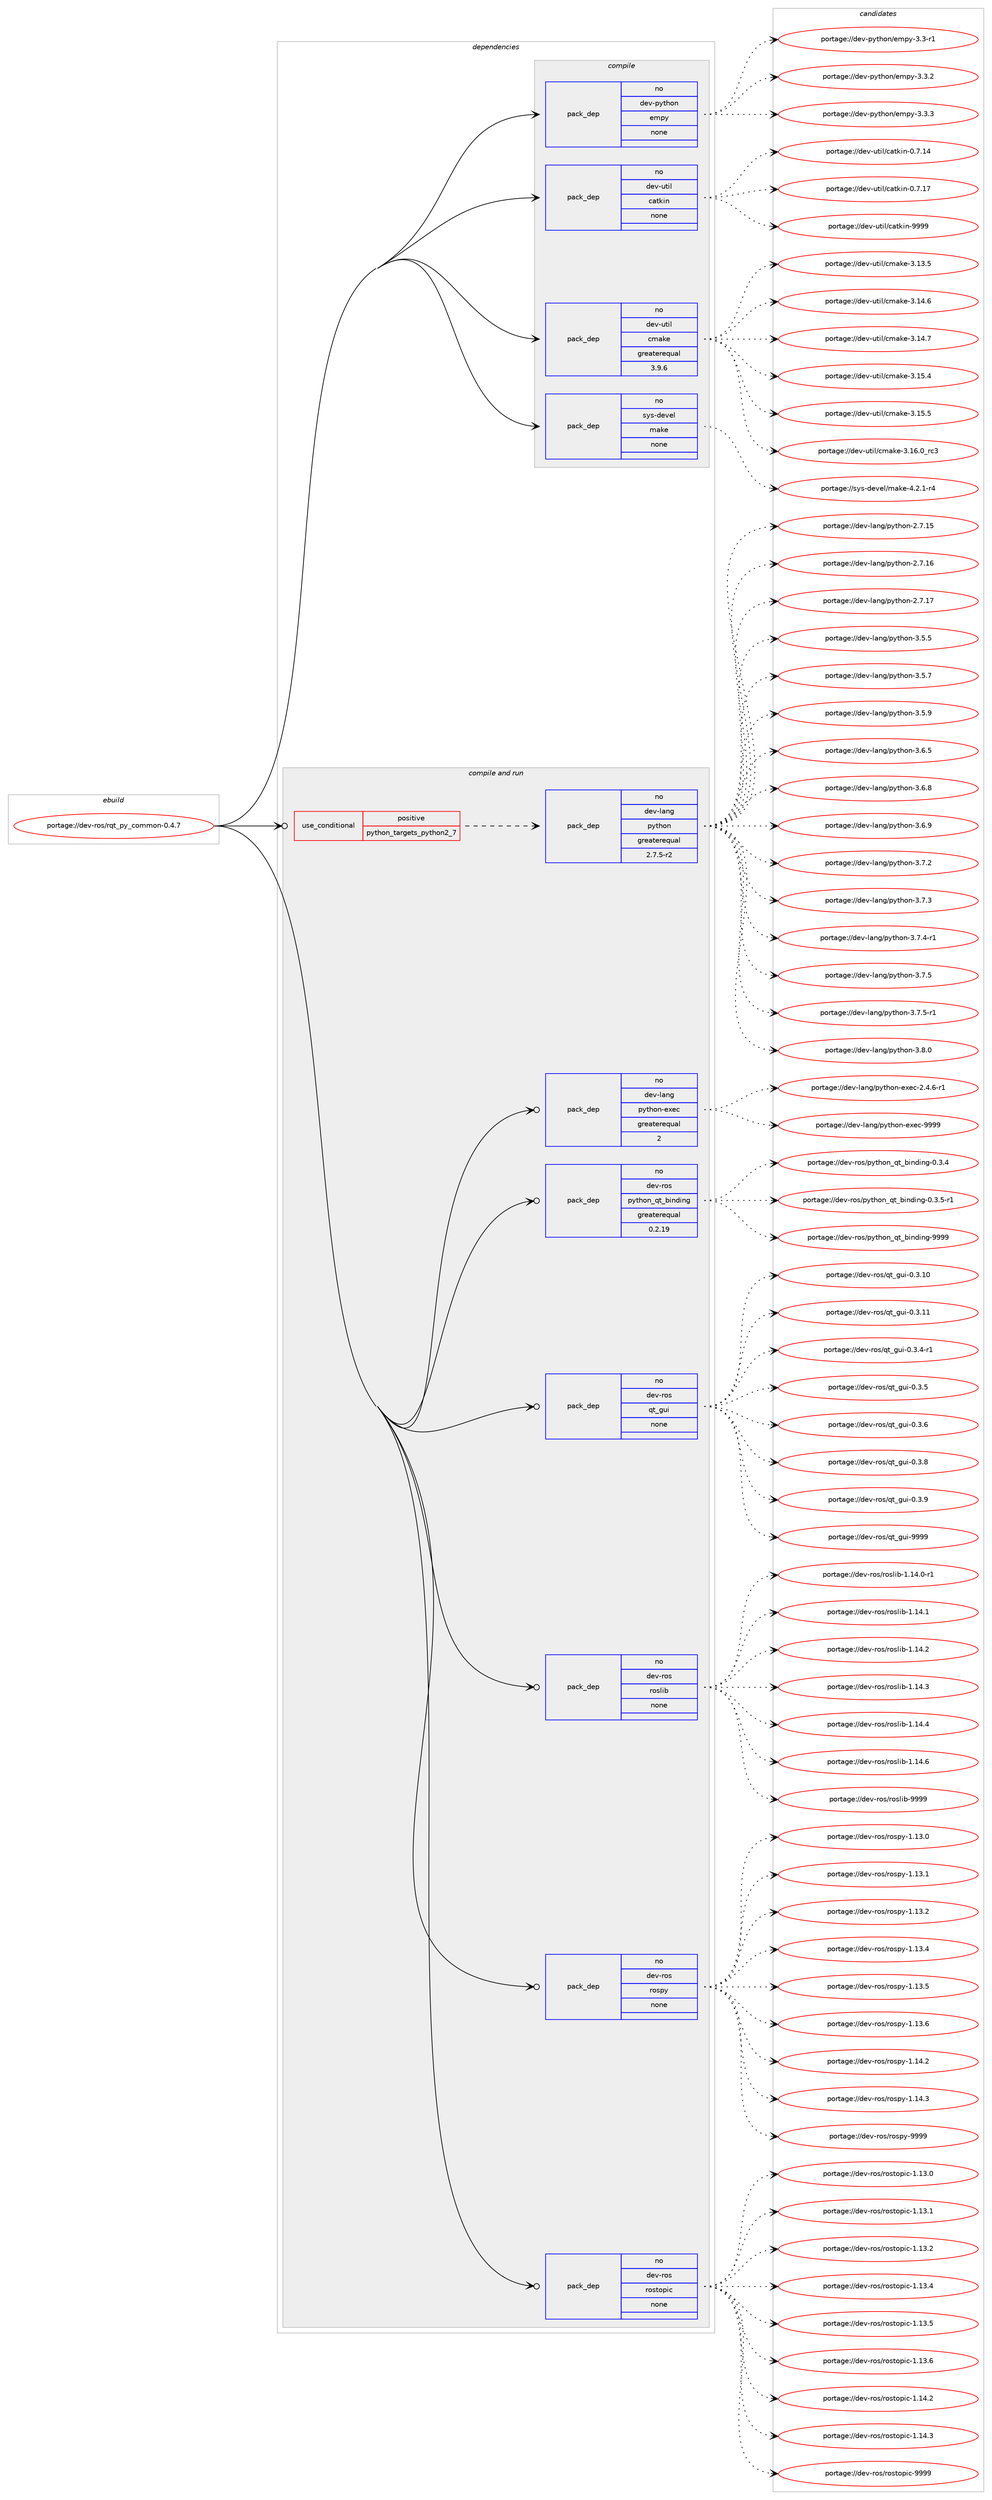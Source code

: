digraph prolog {

# *************
# Graph options
# *************

newrank=true;
concentrate=true;
compound=true;
graph [rankdir=LR,fontname=Helvetica,fontsize=10,ranksep=1.5];#, ranksep=2.5, nodesep=0.2];
edge  [arrowhead=vee];
node  [fontname=Helvetica,fontsize=10];

# **********
# The ebuild
# **********

subgraph cluster_leftcol {
color=gray;
rank=same;
label=<<i>ebuild</i>>;
id [label="portage://dev-ros/rqt_py_common-0.4.7", color=red, width=4, href="../dev-ros/rqt_py_common-0.4.7.svg"];
}

# ****************
# The dependencies
# ****************

subgraph cluster_midcol {
color=gray;
label=<<i>dependencies</i>>;
subgraph cluster_compile {
fillcolor="#eeeeee";
style=filled;
label=<<i>compile</i>>;
subgraph pack152868 {
dependency200904 [label=<<TABLE BORDER="0" CELLBORDER="1" CELLSPACING="0" CELLPADDING="4" WIDTH="220"><TR><TD ROWSPAN="6" CELLPADDING="30">pack_dep</TD></TR><TR><TD WIDTH="110">no</TD></TR><TR><TD>dev-python</TD></TR><TR><TD>empy</TD></TR><TR><TD>none</TD></TR><TR><TD></TD></TR></TABLE>>, shape=none, color=blue];
}
id:e -> dependency200904:w [weight=20,style="solid",arrowhead="vee"];
subgraph pack152869 {
dependency200905 [label=<<TABLE BORDER="0" CELLBORDER="1" CELLSPACING="0" CELLPADDING="4" WIDTH="220"><TR><TD ROWSPAN="6" CELLPADDING="30">pack_dep</TD></TR><TR><TD WIDTH="110">no</TD></TR><TR><TD>dev-util</TD></TR><TR><TD>catkin</TD></TR><TR><TD>none</TD></TR><TR><TD></TD></TR></TABLE>>, shape=none, color=blue];
}
id:e -> dependency200905:w [weight=20,style="solid",arrowhead="vee"];
subgraph pack152870 {
dependency200906 [label=<<TABLE BORDER="0" CELLBORDER="1" CELLSPACING="0" CELLPADDING="4" WIDTH="220"><TR><TD ROWSPAN="6" CELLPADDING="30">pack_dep</TD></TR><TR><TD WIDTH="110">no</TD></TR><TR><TD>dev-util</TD></TR><TR><TD>cmake</TD></TR><TR><TD>greaterequal</TD></TR><TR><TD>3.9.6</TD></TR></TABLE>>, shape=none, color=blue];
}
id:e -> dependency200906:w [weight=20,style="solid",arrowhead="vee"];
subgraph pack152871 {
dependency200907 [label=<<TABLE BORDER="0" CELLBORDER="1" CELLSPACING="0" CELLPADDING="4" WIDTH="220"><TR><TD ROWSPAN="6" CELLPADDING="30">pack_dep</TD></TR><TR><TD WIDTH="110">no</TD></TR><TR><TD>sys-devel</TD></TR><TR><TD>make</TD></TR><TR><TD>none</TD></TR><TR><TD></TD></TR></TABLE>>, shape=none, color=blue];
}
id:e -> dependency200907:w [weight=20,style="solid",arrowhead="vee"];
}
subgraph cluster_compileandrun {
fillcolor="#eeeeee";
style=filled;
label=<<i>compile and run</i>>;
subgraph cond44610 {
dependency200908 [label=<<TABLE BORDER="0" CELLBORDER="1" CELLSPACING="0" CELLPADDING="4"><TR><TD ROWSPAN="3" CELLPADDING="10">use_conditional</TD></TR><TR><TD>positive</TD></TR><TR><TD>python_targets_python2_7</TD></TR></TABLE>>, shape=none, color=red];
subgraph pack152872 {
dependency200909 [label=<<TABLE BORDER="0" CELLBORDER="1" CELLSPACING="0" CELLPADDING="4" WIDTH="220"><TR><TD ROWSPAN="6" CELLPADDING="30">pack_dep</TD></TR><TR><TD WIDTH="110">no</TD></TR><TR><TD>dev-lang</TD></TR><TR><TD>python</TD></TR><TR><TD>greaterequal</TD></TR><TR><TD>2.7.5-r2</TD></TR></TABLE>>, shape=none, color=blue];
}
dependency200908:e -> dependency200909:w [weight=20,style="dashed",arrowhead="vee"];
}
id:e -> dependency200908:w [weight=20,style="solid",arrowhead="odotvee"];
subgraph pack152873 {
dependency200910 [label=<<TABLE BORDER="0" CELLBORDER="1" CELLSPACING="0" CELLPADDING="4" WIDTH="220"><TR><TD ROWSPAN="6" CELLPADDING="30">pack_dep</TD></TR><TR><TD WIDTH="110">no</TD></TR><TR><TD>dev-lang</TD></TR><TR><TD>python-exec</TD></TR><TR><TD>greaterequal</TD></TR><TR><TD>2</TD></TR></TABLE>>, shape=none, color=blue];
}
id:e -> dependency200910:w [weight=20,style="solid",arrowhead="odotvee"];
subgraph pack152874 {
dependency200911 [label=<<TABLE BORDER="0" CELLBORDER="1" CELLSPACING="0" CELLPADDING="4" WIDTH="220"><TR><TD ROWSPAN="6" CELLPADDING="30">pack_dep</TD></TR><TR><TD WIDTH="110">no</TD></TR><TR><TD>dev-ros</TD></TR><TR><TD>python_qt_binding</TD></TR><TR><TD>greaterequal</TD></TR><TR><TD>0.2.19</TD></TR></TABLE>>, shape=none, color=blue];
}
id:e -> dependency200911:w [weight=20,style="solid",arrowhead="odotvee"];
subgraph pack152875 {
dependency200912 [label=<<TABLE BORDER="0" CELLBORDER="1" CELLSPACING="0" CELLPADDING="4" WIDTH="220"><TR><TD ROWSPAN="6" CELLPADDING="30">pack_dep</TD></TR><TR><TD WIDTH="110">no</TD></TR><TR><TD>dev-ros</TD></TR><TR><TD>qt_gui</TD></TR><TR><TD>none</TD></TR><TR><TD></TD></TR></TABLE>>, shape=none, color=blue];
}
id:e -> dependency200912:w [weight=20,style="solid",arrowhead="odotvee"];
subgraph pack152876 {
dependency200913 [label=<<TABLE BORDER="0" CELLBORDER="1" CELLSPACING="0" CELLPADDING="4" WIDTH="220"><TR><TD ROWSPAN="6" CELLPADDING="30">pack_dep</TD></TR><TR><TD WIDTH="110">no</TD></TR><TR><TD>dev-ros</TD></TR><TR><TD>roslib</TD></TR><TR><TD>none</TD></TR><TR><TD></TD></TR></TABLE>>, shape=none, color=blue];
}
id:e -> dependency200913:w [weight=20,style="solid",arrowhead="odotvee"];
subgraph pack152877 {
dependency200914 [label=<<TABLE BORDER="0" CELLBORDER="1" CELLSPACING="0" CELLPADDING="4" WIDTH="220"><TR><TD ROWSPAN="6" CELLPADDING="30">pack_dep</TD></TR><TR><TD WIDTH="110">no</TD></TR><TR><TD>dev-ros</TD></TR><TR><TD>rospy</TD></TR><TR><TD>none</TD></TR><TR><TD></TD></TR></TABLE>>, shape=none, color=blue];
}
id:e -> dependency200914:w [weight=20,style="solid",arrowhead="odotvee"];
subgraph pack152878 {
dependency200915 [label=<<TABLE BORDER="0" CELLBORDER="1" CELLSPACING="0" CELLPADDING="4" WIDTH="220"><TR><TD ROWSPAN="6" CELLPADDING="30">pack_dep</TD></TR><TR><TD WIDTH="110">no</TD></TR><TR><TD>dev-ros</TD></TR><TR><TD>rostopic</TD></TR><TR><TD>none</TD></TR><TR><TD></TD></TR></TABLE>>, shape=none, color=blue];
}
id:e -> dependency200915:w [weight=20,style="solid",arrowhead="odotvee"];
}
subgraph cluster_run {
fillcolor="#eeeeee";
style=filled;
label=<<i>run</i>>;
}
}

# **************
# The candidates
# **************

subgraph cluster_choices {
rank=same;
color=gray;
label=<<i>candidates</i>>;

subgraph choice152868 {
color=black;
nodesep=1;
choiceportage1001011184511212111610411111047101109112121455146514511449 [label="portage://dev-python/empy-3.3-r1", color=red, width=4,href="../dev-python/empy-3.3-r1.svg"];
choiceportage1001011184511212111610411111047101109112121455146514650 [label="portage://dev-python/empy-3.3.2", color=red, width=4,href="../dev-python/empy-3.3.2.svg"];
choiceportage1001011184511212111610411111047101109112121455146514651 [label="portage://dev-python/empy-3.3.3", color=red, width=4,href="../dev-python/empy-3.3.3.svg"];
dependency200904:e -> choiceportage1001011184511212111610411111047101109112121455146514511449:w [style=dotted,weight="100"];
dependency200904:e -> choiceportage1001011184511212111610411111047101109112121455146514650:w [style=dotted,weight="100"];
dependency200904:e -> choiceportage1001011184511212111610411111047101109112121455146514651:w [style=dotted,weight="100"];
}
subgraph choice152869 {
color=black;
nodesep=1;
choiceportage1001011184511711610510847999711610710511045484655464952 [label="portage://dev-util/catkin-0.7.14", color=red, width=4,href="../dev-util/catkin-0.7.14.svg"];
choiceportage1001011184511711610510847999711610710511045484655464955 [label="portage://dev-util/catkin-0.7.17", color=red, width=4,href="../dev-util/catkin-0.7.17.svg"];
choiceportage100101118451171161051084799971161071051104557575757 [label="portage://dev-util/catkin-9999", color=red, width=4,href="../dev-util/catkin-9999.svg"];
dependency200905:e -> choiceportage1001011184511711610510847999711610710511045484655464952:w [style=dotted,weight="100"];
dependency200905:e -> choiceportage1001011184511711610510847999711610710511045484655464955:w [style=dotted,weight="100"];
dependency200905:e -> choiceportage100101118451171161051084799971161071051104557575757:w [style=dotted,weight="100"];
}
subgraph choice152870 {
color=black;
nodesep=1;
choiceportage1001011184511711610510847991099710710145514649514653 [label="portage://dev-util/cmake-3.13.5", color=red, width=4,href="../dev-util/cmake-3.13.5.svg"];
choiceportage1001011184511711610510847991099710710145514649524654 [label="portage://dev-util/cmake-3.14.6", color=red, width=4,href="../dev-util/cmake-3.14.6.svg"];
choiceportage1001011184511711610510847991099710710145514649524655 [label="portage://dev-util/cmake-3.14.7", color=red, width=4,href="../dev-util/cmake-3.14.7.svg"];
choiceportage1001011184511711610510847991099710710145514649534652 [label="portage://dev-util/cmake-3.15.4", color=red, width=4,href="../dev-util/cmake-3.15.4.svg"];
choiceportage1001011184511711610510847991099710710145514649534653 [label="portage://dev-util/cmake-3.15.5", color=red, width=4,href="../dev-util/cmake-3.15.5.svg"];
choiceportage1001011184511711610510847991099710710145514649544648951149951 [label="portage://dev-util/cmake-3.16.0_rc3", color=red, width=4,href="../dev-util/cmake-3.16.0_rc3.svg"];
dependency200906:e -> choiceportage1001011184511711610510847991099710710145514649514653:w [style=dotted,weight="100"];
dependency200906:e -> choiceportage1001011184511711610510847991099710710145514649524654:w [style=dotted,weight="100"];
dependency200906:e -> choiceportage1001011184511711610510847991099710710145514649524655:w [style=dotted,weight="100"];
dependency200906:e -> choiceportage1001011184511711610510847991099710710145514649534652:w [style=dotted,weight="100"];
dependency200906:e -> choiceportage1001011184511711610510847991099710710145514649534653:w [style=dotted,weight="100"];
dependency200906:e -> choiceportage1001011184511711610510847991099710710145514649544648951149951:w [style=dotted,weight="100"];
}
subgraph choice152871 {
color=black;
nodesep=1;
choiceportage1151211154510010111810110847109971071014552465046494511452 [label="portage://sys-devel/make-4.2.1-r4", color=red, width=4,href="../sys-devel/make-4.2.1-r4.svg"];
dependency200907:e -> choiceportage1151211154510010111810110847109971071014552465046494511452:w [style=dotted,weight="100"];
}
subgraph choice152872 {
color=black;
nodesep=1;
choiceportage10010111845108971101034711212111610411111045504655464953 [label="portage://dev-lang/python-2.7.15", color=red, width=4,href="../dev-lang/python-2.7.15.svg"];
choiceportage10010111845108971101034711212111610411111045504655464954 [label="portage://dev-lang/python-2.7.16", color=red, width=4,href="../dev-lang/python-2.7.16.svg"];
choiceportage10010111845108971101034711212111610411111045504655464955 [label="portage://dev-lang/python-2.7.17", color=red, width=4,href="../dev-lang/python-2.7.17.svg"];
choiceportage100101118451089711010347112121116104111110455146534653 [label="portage://dev-lang/python-3.5.5", color=red, width=4,href="../dev-lang/python-3.5.5.svg"];
choiceportage100101118451089711010347112121116104111110455146534655 [label="portage://dev-lang/python-3.5.7", color=red, width=4,href="../dev-lang/python-3.5.7.svg"];
choiceportage100101118451089711010347112121116104111110455146534657 [label="portage://dev-lang/python-3.5.9", color=red, width=4,href="../dev-lang/python-3.5.9.svg"];
choiceportage100101118451089711010347112121116104111110455146544653 [label="portage://dev-lang/python-3.6.5", color=red, width=4,href="../dev-lang/python-3.6.5.svg"];
choiceportage100101118451089711010347112121116104111110455146544656 [label="portage://dev-lang/python-3.6.8", color=red, width=4,href="../dev-lang/python-3.6.8.svg"];
choiceportage100101118451089711010347112121116104111110455146544657 [label="portage://dev-lang/python-3.6.9", color=red, width=4,href="../dev-lang/python-3.6.9.svg"];
choiceportage100101118451089711010347112121116104111110455146554650 [label="portage://dev-lang/python-3.7.2", color=red, width=4,href="../dev-lang/python-3.7.2.svg"];
choiceportage100101118451089711010347112121116104111110455146554651 [label="portage://dev-lang/python-3.7.3", color=red, width=4,href="../dev-lang/python-3.7.3.svg"];
choiceportage1001011184510897110103471121211161041111104551465546524511449 [label="portage://dev-lang/python-3.7.4-r1", color=red, width=4,href="../dev-lang/python-3.7.4-r1.svg"];
choiceportage100101118451089711010347112121116104111110455146554653 [label="portage://dev-lang/python-3.7.5", color=red, width=4,href="../dev-lang/python-3.7.5.svg"];
choiceportage1001011184510897110103471121211161041111104551465546534511449 [label="portage://dev-lang/python-3.7.5-r1", color=red, width=4,href="../dev-lang/python-3.7.5-r1.svg"];
choiceportage100101118451089711010347112121116104111110455146564648 [label="portage://dev-lang/python-3.8.0", color=red, width=4,href="../dev-lang/python-3.8.0.svg"];
dependency200909:e -> choiceportage10010111845108971101034711212111610411111045504655464953:w [style=dotted,weight="100"];
dependency200909:e -> choiceportage10010111845108971101034711212111610411111045504655464954:w [style=dotted,weight="100"];
dependency200909:e -> choiceportage10010111845108971101034711212111610411111045504655464955:w [style=dotted,weight="100"];
dependency200909:e -> choiceportage100101118451089711010347112121116104111110455146534653:w [style=dotted,weight="100"];
dependency200909:e -> choiceportage100101118451089711010347112121116104111110455146534655:w [style=dotted,weight="100"];
dependency200909:e -> choiceportage100101118451089711010347112121116104111110455146534657:w [style=dotted,weight="100"];
dependency200909:e -> choiceportage100101118451089711010347112121116104111110455146544653:w [style=dotted,weight="100"];
dependency200909:e -> choiceportage100101118451089711010347112121116104111110455146544656:w [style=dotted,weight="100"];
dependency200909:e -> choiceportage100101118451089711010347112121116104111110455146544657:w [style=dotted,weight="100"];
dependency200909:e -> choiceportage100101118451089711010347112121116104111110455146554650:w [style=dotted,weight="100"];
dependency200909:e -> choiceportage100101118451089711010347112121116104111110455146554651:w [style=dotted,weight="100"];
dependency200909:e -> choiceportage1001011184510897110103471121211161041111104551465546524511449:w [style=dotted,weight="100"];
dependency200909:e -> choiceportage100101118451089711010347112121116104111110455146554653:w [style=dotted,weight="100"];
dependency200909:e -> choiceportage1001011184510897110103471121211161041111104551465546534511449:w [style=dotted,weight="100"];
dependency200909:e -> choiceportage100101118451089711010347112121116104111110455146564648:w [style=dotted,weight="100"];
}
subgraph choice152873 {
color=black;
nodesep=1;
choiceportage10010111845108971101034711212111610411111045101120101994550465246544511449 [label="portage://dev-lang/python-exec-2.4.6-r1", color=red, width=4,href="../dev-lang/python-exec-2.4.6-r1.svg"];
choiceportage10010111845108971101034711212111610411111045101120101994557575757 [label="portage://dev-lang/python-exec-9999", color=red, width=4,href="../dev-lang/python-exec-9999.svg"];
dependency200910:e -> choiceportage10010111845108971101034711212111610411111045101120101994550465246544511449:w [style=dotted,weight="100"];
dependency200910:e -> choiceportage10010111845108971101034711212111610411111045101120101994557575757:w [style=dotted,weight="100"];
}
subgraph choice152874 {
color=black;
nodesep=1;
choiceportage1001011184511411111547112121116104111110951131169598105110100105110103454846514652 [label="portage://dev-ros/python_qt_binding-0.3.4", color=red, width=4,href="../dev-ros/python_qt_binding-0.3.4.svg"];
choiceportage10010111845114111115471121211161041111109511311695981051101001051101034548465146534511449 [label="portage://dev-ros/python_qt_binding-0.3.5-r1", color=red, width=4,href="../dev-ros/python_qt_binding-0.3.5-r1.svg"];
choiceportage10010111845114111115471121211161041111109511311695981051101001051101034557575757 [label="portage://dev-ros/python_qt_binding-9999", color=red, width=4,href="../dev-ros/python_qt_binding-9999.svg"];
dependency200911:e -> choiceportage1001011184511411111547112121116104111110951131169598105110100105110103454846514652:w [style=dotted,weight="100"];
dependency200911:e -> choiceportage10010111845114111115471121211161041111109511311695981051101001051101034548465146534511449:w [style=dotted,weight="100"];
dependency200911:e -> choiceportage10010111845114111115471121211161041111109511311695981051101001051101034557575757:w [style=dotted,weight="100"];
}
subgraph choice152875 {
color=black;
nodesep=1;
choiceportage10010111845114111115471131169510311710545484651464948 [label="portage://dev-ros/qt_gui-0.3.10", color=red, width=4,href="../dev-ros/qt_gui-0.3.10.svg"];
choiceportage10010111845114111115471131169510311710545484651464949 [label="portage://dev-ros/qt_gui-0.3.11", color=red, width=4,href="../dev-ros/qt_gui-0.3.11.svg"];
choiceportage1001011184511411111547113116951031171054548465146524511449 [label="portage://dev-ros/qt_gui-0.3.4-r1", color=red, width=4,href="../dev-ros/qt_gui-0.3.4-r1.svg"];
choiceportage100101118451141111154711311695103117105454846514653 [label="portage://dev-ros/qt_gui-0.3.5", color=red, width=4,href="../dev-ros/qt_gui-0.3.5.svg"];
choiceportage100101118451141111154711311695103117105454846514654 [label="portage://dev-ros/qt_gui-0.3.6", color=red, width=4,href="../dev-ros/qt_gui-0.3.6.svg"];
choiceportage100101118451141111154711311695103117105454846514656 [label="portage://dev-ros/qt_gui-0.3.8", color=red, width=4,href="../dev-ros/qt_gui-0.3.8.svg"];
choiceportage100101118451141111154711311695103117105454846514657 [label="portage://dev-ros/qt_gui-0.3.9", color=red, width=4,href="../dev-ros/qt_gui-0.3.9.svg"];
choiceportage1001011184511411111547113116951031171054557575757 [label="portage://dev-ros/qt_gui-9999", color=red, width=4,href="../dev-ros/qt_gui-9999.svg"];
dependency200912:e -> choiceportage10010111845114111115471131169510311710545484651464948:w [style=dotted,weight="100"];
dependency200912:e -> choiceportage10010111845114111115471131169510311710545484651464949:w [style=dotted,weight="100"];
dependency200912:e -> choiceportage1001011184511411111547113116951031171054548465146524511449:w [style=dotted,weight="100"];
dependency200912:e -> choiceportage100101118451141111154711311695103117105454846514653:w [style=dotted,weight="100"];
dependency200912:e -> choiceportage100101118451141111154711311695103117105454846514654:w [style=dotted,weight="100"];
dependency200912:e -> choiceportage100101118451141111154711311695103117105454846514656:w [style=dotted,weight="100"];
dependency200912:e -> choiceportage100101118451141111154711311695103117105454846514657:w [style=dotted,weight="100"];
dependency200912:e -> choiceportage1001011184511411111547113116951031171054557575757:w [style=dotted,weight="100"];
}
subgraph choice152876 {
color=black;
nodesep=1;
choiceportage100101118451141111154711411111510810598454946495246484511449 [label="portage://dev-ros/roslib-1.14.0-r1", color=red, width=4,href="../dev-ros/roslib-1.14.0-r1.svg"];
choiceportage10010111845114111115471141111151081059845494649524649 [label="portage://dev-ros/roslib-1.14.1", color=red, width=4,href="../dev-ros/roslib-1.14.1.svg"];
choiceportage10010111845114111115471141111151081059845494649524650 [label="portage://dev-ros/roslib-1.14.2", color=red, width=4,href="../dev-ros/roslib-1.14.2.svg"];
choiceportage10010111845114111115471141111151081059845494649524651 [label="portage://dev-ros/roslib-1.14.3", color=red, width=4,href="../dev-ros/roslib-1.14.3.svg"];
choiceportage10010111845114111115471141111151081059845494649524652 [label="portage://dev-ros/roslib-1.14.4", color=red, width=4,href="../dev-ros/roslib-1.14.4.svg"];
choiceportage10010111845114111115471141111151081059845494649524654 [label="portage://dev-ros/roslib-1.14.6", color=red, width=4,href="../dev-ros/roslib-1.14.6.svg"];
choiceportage1001011184511411111547114111115108105984557575757 [label="portage://dev-ros/roslib-9999", color=red, width=4,href="../dev-ros/roslib-9999.svg"];
dependency200913:e -> choiceportage100101118451141111154711411111510810598454946495246484511449:w [style=dotted,weight="100"];
dependency200913:e -> choiceportage10010111845114111115471141111151081059845494649524649:w [style=dotted,weight="100"];
dependency200913:e -> choiceportage10010111845114111115471141111151081059845494649524650:w [style=dotted,weight="100"];
dependency200913:e -> choiceportage10010111845114111115471141111151081059845494649524651:w [style=dotted,weight="100"];
dependency200913:e -> choiceportage10010111845114111115471141111151081059845494649524652:w [style=dotted,weight="100"];
dependency200913:e -> choiceportage10010111845114111115471141111151081059845494649524654:w [style=dotted,weight="100"];
dependency200913:e -> choiceportage1001011184511411111547114111115108105984557575757:w [style=dotted,weight="100"];
}
subgraph choice152877 {
color=black;
nodesep=1;
choiceportage100101118451141111154711411111511212145494649514648 [label="portage://dev-ros/rospy-1.13.0", color=red, width=4,href="../dev-ros/rospy-1.13.0.svg"];
choiceportage100101118451141111154711411111511212145494649514649 [label="portage://dev-ros/rospy-1.13.1", color=red, width=4,href="../dev-ros/rospy-1.13.1.svg"];
choiceportage100101118451141111154711411111511212145494649514650 [label="portage://dev-ros/rospy-1.13.2", color=red, width=4,href="../dev-ros/rospy-1.13.2.svg"];
choiceportage100101118451141111154711411111511212145494649514652 [label="portage://dev-ros/rospy-1.13.4", color=red, width=4,href="../dev-ros/rospy-1.13.4.svg"];
choiceportage100101118451141111154711411111511212145494649514653 [label="portage://dev-ros/rospy-1.13.5", color=red, width=4,href="../dev-ros/rospy-1.13.5.svg"];
choiceportage100101118451141111154711411111511212145494649514654 [label="portage://dev-ros/rospy-1.13.6", color=red, width=4,href="../dev-ros/rospy-1.13.6.svg"];
choiceportage100101118451141111154711411111511212145494649524650 [label="portage://dev-ros/rospy-1.14.2", color=red, width=4,href="../dev-ros/rospy-1.14.2.svg"];
choiceportage100101118451141111154711411111511212145494649524651 [label="portage://dev-ros/rospy-1.14.3", color=red, width=4,href="../dev-ros/rospy-1.14.3.svg"];
choiceportage10010111845114111115471141111151121214557575757 [label="portage://dev-ros/rospy-9999", color=red, width=4,href="../dev-ros/rospy-9999.svg"];
dependency200914:e -> choiceportage100101118451141111154711411111511212145494649514648:w [style=dotted,weight="100"];
dependency200914:e -> choiceportage100101118451141111154711411111511212145494649514649:w [style=dotted,weight="100"];
dependency200914:e -> choiceportage100101118451141111154711411111511212145494649514650:w [style=dotted,weight="100"];
dependency200914:e -> choiceportage100101118451141111154711411111511212145494649514652:w [style=dotted,weight="100"];
dependency200914:e -> choiceportage100101118451141111154711411111511212145494649514653:w [style=dotted,weight="100"];
dependency200914:e -> choiceportage100101118451141111154711411111511212145494649514654:w [style=dotted,weight="100"];
dependency200914:e -> choiceportage100101118451141111154711411111511212145494649524650:w [style=dotted,weight="100"];
dependency200914:e -> choiceportage100101118451141111154711411111511212145494649524651:w [style=dotted,weight="100"];
dependency200914:e -> choiceportage10010111845114111115471141111151121214557575757:w [style=dotted,weight="100"];
}
subgraph choice152878 {
color=black;
nodesep=1;
choiceportage10010111845114111115471141111151161111121059945494649514648 [label="portage://dev-ros/rostopic-1.13.0", color=red, width=4,href="../dev-ros/rostopic-1.13.0.svg"];
choiceportage10010111845114111115471141111151161111121059945494649514649 [label="portage://dev-ros/rostopic-1.13.1", color=red, width=4,href="../dev-ros/rostopic-1.13.1.svg"];
choiceportage10010111845114111115471141111151161111121059945494649514650 [label="portage://dev-ros/rostopic-1.13.2", color=red, width=4,href="../dev-ros/rostopic-1.13.2.svg"];
choiceportage10010111845114111115471141111151161111121059945494649514652 [label="portage://dev-ros/rostopic-1.13.4", color=red, width=4,href="../dev-ros/rostopic-1.13.4.svg"];
choiceportage10010111845114111115471141111151161111121059945494649514653 [label="portage://dev-ros/rostopic-1.13.5", color=red, width=4,href="../dev-ros/rostopic-1.13.5.svg"];
choiceportage10010111845114111115471141111151161111121059945494649514654 [label="portage://dev-ros/rostopic-1.13.6", color=red, width=4,href="../dev-ros/rostopic-1.13.6.svg"];
choiceportage10010111845114111115471141111151161111121059945494649524650 [label="portage://dev-ros/rostopic-1.14.2", color=red, width=4,href="../dev-ros/rostopic-1.14.2.svg"];
choiceportage10010111845114111115471141111151161111121059945494649524651 [label="portage://dev-ros/rostopic-1.14.3", color=red, width=4,href="../dev-ros/rostopic-1.14.3.svg"];
choiceportage1001011184511411111547114111115116111112105994557575757 [label="portage://dev-ros/rostopic-9999", color=red, width=4,href="../dev-ros/rostopic-9999.svg"];
dependency200915:e -> choiceportage10010111845114111115471141111151161111121059945494649514648:w [style=dotted,weight="100"];
dependency200915:e -> choiceportage10010111845114111115471141111151161111121059945494649514649:w [style=dotted,weight="100"];
dependency200915:e -> choiceportage10010111845114111115471141111151161111121059945494649514650:w [style=dotted,weight="100"];
dependency200915:e -> choiceportage10010111845114111115471141111151161111121059945494649514652:w [style=dotted,weight="100"];
dependency200915:e -> choiceportage10010111845114111115471141111151161111121059945494649514653:w [style=dotted,weight="100"];
dependency200915:e -> choiceportage10010111845114111115471141111151161111121059945494649514654:w [style=dotted,weight="100"];
dependency200915:e -> choiceportage10010111845114111115471141111151161111121059945494649524650:w [style=dotted,weight="100"];
dependency200915:e -> choiceportage10010111845114111115471141111151161111121059945494649524651:w [style=dotted,weight="100"];
dependency200915:e -> choiceportage1001011184511411111547114111115116111112105994557575757:w [style=dotted,weight="100"];
}
}

}
